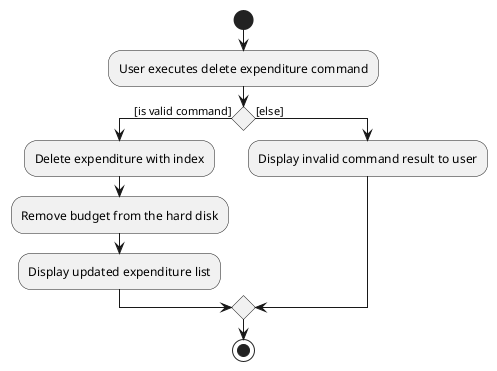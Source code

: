 @startuml
start
:User executes delete expenditure command;
if() then ([is valid command])
    :Delete expenditure with index;
    :Remove budget from the hard disk;
    :Display updated expenditure list;
else ([else])
    :Display invalid command result to user;
endif
stop
@enduml
